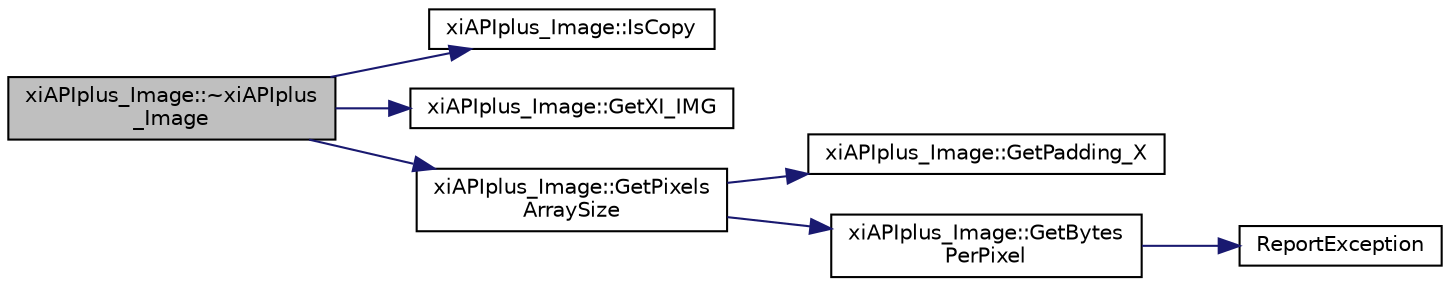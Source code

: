 digraph "xiAPIplus_Image::~xiAPIplus_Image"
{
  edge [fontname="Helvetica",fontsize="10",labelfontname="Helvetica",labelfontsize="10"];
  node [fontname="Helvetica",fontsize="10",shape=record];
  rankdir="LR";
  Node2 [label="xiAPIplus_Image::~xiAPIplus\l_Image",height=0.2,width=0.4,color="black", fillcolor="grey75", style="filled", fontcolor="black"];
  Node2 -> Node3 [color="midnightblue",fontsize="10",style="solid",fontname="Helvetica"];
  Node3 [label="xiAPIplus_Image::IsCopy",height=0.2,width=0.4,color="black", fillcolor="white", style="filled",URL="$classxi_a_p_iplus___image.html#afd70aa60a0ec3006d03db7d347038a8d"];
  Node2 -> Node4 [color="midnightblue",fontsize="10",style="solid",fontname="Helvetica"];
  Node4 [label="xiAPIplus_Image::GetXI_IMG",height=0.2,width=0.4,color="black", fillcolor="white", style="filled",URL="$classxi_a_p_iplus___image.html#af3374e162ff09d2e2c23f197871d55c4"];
  Node2 -> Node5 [color="midnightblue",fontsize="10",style="solid",fontname="Helvetica"];
  Node5 [label="xiAPIplus_Image::GetPixels\lArraySize",height=0.2,width=0.4,color="black", fillcolor="white", style="filled",URL="$classxi_a_p_iplus___image.html#afa4a6a36065108774561dfa95beeef13"];
  Node5 -> Node6 [color="midnightblue",fontsize="10",style="solid",fontname="Helvetica"];
  Node6 [label="xiAPIplus_Image::GetPadding_X",height=0.2,width=0.4,color="black", fillcolor="white", style="filled",URL="$classxi_a_p_iplus___image.html#ad287c354fd56bbd4232e1b8b1b079ad8"];
  Node5 -> Node7 [color="midnightblue",fontsize="10",style="solid",fontname="Helvetica"];
  Node7 [label="xiAPIplus_Image::GetBytes\lPerPixel",height=0.2,width=0.4,color="black", fillcolor="white", style="filled",URL="$classxi_a_p_iplus___image.html#ac52911497a8a3f126515b2f2c76e0ac1"];
  Node7 -> Node8 [color="midnightblue",fontsize="10",style="solid",fontname="Helvetica"];
  Node8 [label="ReportException",height=0.2,width=0.4,color="black", fillcolor="white", style="filled",URL="$xi_api_plus_ocv_8cpp.html#ac977696328796b16af4d36af03181d98"];
}
